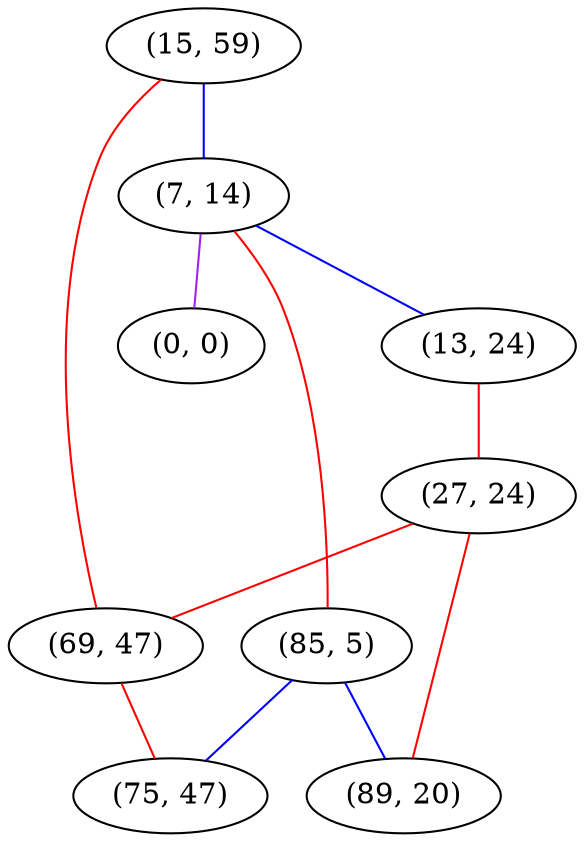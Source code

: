graph "" {
"(15, 59)";
"(7, 14)";
"(0, 0)";
"(13, 24)";
"(27, 24)";
"(69, 47)";
"(85, 5)";
"(89, 20)";
"(75, 47)";
"(15, 59)" -- "(7, 14)"  [color=blue, key=0, weight=3];
"(15, 59)" -- "(69, 47)"  [color=red, key=0, weight=1];
"(7, 14)" -- "(0, 0)"  [color=purple, key=0, weight=4];
"(7, 14)" -- "(85, 5)"  [color=red, key=0, weight=1];
"(7, 14)" -- "(13, 24)"  [color=blue, key=0, weight=3];
"(13, 24)" -- "(27, 24)"  [color=red, key=0, weight=1];
"(27, 24)" -- "(69, 47)"  [color=red, key=0, weight=1];
"(27, 24)" -- "(89, 20)"  [color=red, key=0, weight=1];
"(69, 47)" -- "(75, 47)"  [color=red, key=0, weight=1];
"(85, 5)" -- "(75, 47)"  [color=blue, key=0, weight=3];
"(85, 5)" -- "(89, 20)"  [color=blue, key=0, weight=3];
}
